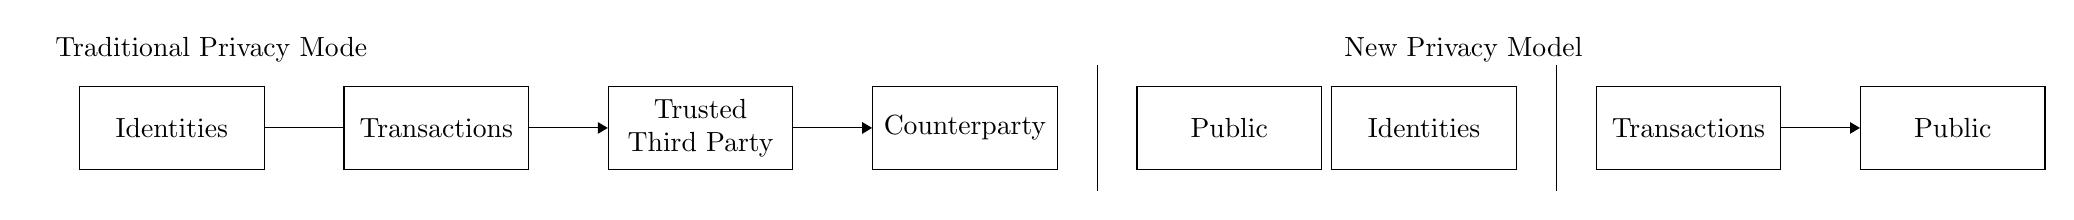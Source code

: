 \usetikzlibrary{
    arrows.meta,% [>=Triangle]
    fit,        % [fit=...]
    positioning % [right=of ...]
}

\tikzset{box/.style={draw, minimum size=3em, text centered, text width=6em}}


\begin{tikzpicture}[>=Triangle]
\node at (0.5, 1) {Traditional Privacy Mode};
\node (Identities) at (0, 0)  [box] {Identities};
\node (Transactions) [box, right=of Identities] {Transactions};
\node (TrustedThirdParty) [box, right=of Transactions] {Trusted\\Third Party};
\node (Counterparty) [box, right=of TrustedThirdParty] {Counterparty};
\node (Public) [box, right=of Counterparty] {Public};

\draw (Identities) -- (Transactions);
\draw [->] (Transactions) -- (TrustedThirdParty);
\draw [->] (TrustedThirdParty) -- (Counterparty);
\path (Counterparty) -- node (Midway)[midway] {} (Public);
\draw (Midway)++(0, 0.8) --+ (0, -1.6);
\end{tikzpicture}

\bigskip

\begin{tikzpicture}[>=Triangle]
\node at (0.5, 1) {New Privacy Model};
\node (Identities) at (0, 0)  [box] {Identities};
\node (Transactions) [box, right=of Identities] {Transactions};
\node (Public) [box, right=of Transactions] {Public};

\draw [->] (Transactions) -- (Public);
\path (Identities) -- node (Midway)[midway] {} (Transactions);
\draw (Midway)++(0, 0.8) --+ (0, -1.6);
\end{tikzpicture}
